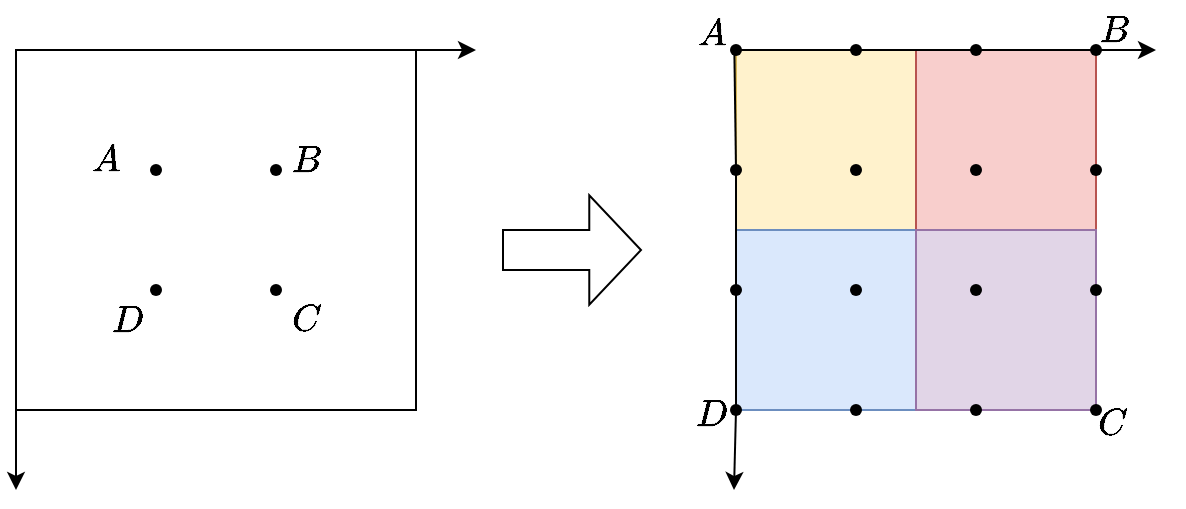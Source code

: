 <mxfile version="20.6.2" type="device"><diagram id="QSY9nehMeszT5Fd6b4Nc" name="第 1 页"><mxGraphModel dx="760" dy="1290" grid="1" gridSize="10" guides="1" tooltips="1" connect="1" arrows="1" fold="1" page="1" pageScale="1" pageWidth="1169" pageHeight="827" math="1" shadow="0"><root><mxCell id="0"/><mxCell id="1" parent="0"/><mxCell id="qxEPbRIBxAuioE-9li70-99" value="" style="rounded=0;whiteSpace=wrap;html=1;fontSize=16;" vertex="1" parent="1"><mxGeometry x="190" y="-680" width="200" height="180" as="geometry"/></mxCell><mxCell id="qxEPbRIBxAuioE-9li70-1" value="" style="rounded=0;whiteSpace=wrap;html=1;fontSize=16;fillColor=#fff2cc;strokeColor=#d6b656;" vertex="1" parent="1"><mxGeometry x="550" y="-680" width="90" height="90" as="geometry"/></mxCell><mxCell id="qxEPbRIBxAuioE-9li70-2" value="" style="rounded=0;whiteSpace=wrap;html=1;fontSize=16;fillColor=#f8cecc;strokeColor=#b85450;" vertex="1" parent="1"><mxGeometry x="640" y="-680" width="90" height="90" as="geometry"/></mxCell><mxCell id="qxEPbRIBxAuioE-9li70-3" value="" style="rounded=0;whiteSpace=wrap;html=1;fontSize=16;fillColor=#dae8fc;strokeColor=#6c8ebf;" vertex="1" parent="1"><mxGeometry x="550" y="-590" width="90" height="90" as="geometry"/></mxCell><mxCell id="qxEPbRIBxAuioE-9li70-4" value="" style="rounded=0;whiteSpace=wrap;html=1;fontSize=16;fillColor=#e1d5e7;strokeColor=#9673a6;" vertex="1" parent="1"><mxGeometry x="640" y="-590" width="90" height="90" as="geometry"/></mxCell><mxCell id="qxEPbRIBxAuioE-9li70-5" value="" style="endArrow=classic;html=1;rounded=0;fontSize=16;startArrow=none;" edge="1" parent="1"><mxGeometry width="50" height="50" relative="1" as="geometry"><mxPoint x="550" y="-500" as="sourcePoint"/><mxPoint x="549.0" y="-460" as="targetPoint"/></mxGeometry></mxCell><mxCell id="qxEPbRIBxAuioE-9li70-6" value="" style="endArrow=classic;html=1;rounded=0;fontSize=16;startArrow=none;" edge="1" parent="1" source="qxEPbRIBxAuioE-9li70-9"><mxGeometry width="50" height="50" relative="1" as="geometry"><mxPoint x="550.0" y="-680" as="sourcePoint"/><mxPoint x="760" y="-680" as="targetPoint"/></mxGeometry></mxCell><mxCell id="qxEPbRIBxAuioE-9li70-7" value="" style="shape=waypoint;sketch=0;size=6;pointerEvents=1;points=[];fillColor=none;resizable=0;rotatable=0;perimeter=centerPerimeter;snapToPoint=1;fontSize=16;" vertex="1" parent="1"><mxGeometry x="530" y="-700" width="40" height="40" as="geometry"/></mxCell><mxCell id="qxEPbRIBxAuioE-9li70-8" value="" style="endArrow=none;html=1;rounded=0;fontSize=16;" edge="1" parent="1" target="qxEPbRIBxAuioE-9li70-7"><mxGeometry width="50" height="50" relative="1" as="geometry"><mxPoint x="550.0" y="-680" as="sourcePoint"/><mxPoint x="760" y="-680" as="targetPoint"/></mxGeometry></mxCell><mxCell id="qxEPbRIBxAuioE-9li70-9" value="" style="shape=waypoint;sketch=0;size=6;pointerEvents=1;points=[];fillColor=none;resizable=0;rotatable=0;perimeter=centerPerimeter;snapToPoint=1;fontSize=16;" vertex="1" parent="1"><mxGeometry x="710" y="-700" width="40" height="40" as="geometry"/></mxCell><mxCell id="qxEPbRIBxAuioE-9li70-10" value="" style="endArrow=none;html=1;rounded=0;fontSize=16;startArrow=none;" edge="1" parent="1" source="qxEPbRIBxAuioE-9li70-23" target="qxEPbRIBxAuioE-9li70-9"><mxGeometry width="50" height="50" relative="1" as="geometry"><mxPoint x="550" y="-680" as="sourcePoint"/><mxPoint x="760" y="-680" as="targetPoint"/></mxGeometry></mxCell><mxCell id="qxEPbRIBxAuioE-9li70-11" value="" style="shape=waypoint;sketch=0;size=6;pointerEvents=1;points=[];fillColor=none;resizable=0;rotatable=0;perimeter=centerPerimeter;snapToPoint=1;fontSize=16;" vertex="1" parent="1"><mxGeometry x="710" y="-520" width="40" height="40" as="geometry"/></mxCell><mxCell id="qxEPbRIBxAuioE-9li70-12" value="" style="shape=waypoint;sketch=0;size=6;pointerEvents=1;points=[];fillColor=none;resizable=0;rotatable=0;perimeter=centerPerimeter;snapToPoint=1;fontSize=16;" vertex="1" parent="1"><mxGeometry x="530" y="-520" width="40" height="40" as="geometry"/></mxCell><mxCell id="qxEPbRIBxAuioE-9li70-13" value="" style="endArrow=none;html=1;rounded=0;fontSize=16;startArrow=none;" edge="1" parent="1" target="qxEPbRIBxAuioE-9li70-12" source="qxEPbRIBxAuioE-9li70-19"><mxGeometry width="50" height="50" relative="1" as="geometry"><mxPoint x="549.17" y="-680" as="sourcePoint"/><mxPoint x="549.0" y="-460" as="targetPoint"/></mxGeometry></mxCell><mxCell id="qxEPbRIBxAuioE-9li70-14" value="" style="shape=waypoint;sketch=0;size=6;pointerEvents=1;points=[];fillColor=none;resizable=0;rotatable=0;perimeter=centerPerimeter;snapToPoint=1;fontSize=16;" vertex="1" parent="1"><mxGeometry x="590" y="-580" width="40" height="40" as="geometry"/></mxCell><mxCell id="qxEPbRIBxAuioE-9li70-15" value="" style="shape=waypoint;sketch=0;size=6;pointerEvents=1;points=[];fillColor=none;resizable=0;rotatable=0;perimeter=centerPerimeter;snapToPoint=1;fontSize=16;" vertex="1" parent="1"><mxGeometry x="590" y="-640" width="40" height="40" as="geometry"/></mxCell><mxCell id="qxEPbRIBxAuioE-9li70-16" value="" style="shape=waypoint;sketch=0;size=6;pointerEvents=1;points=[];fillColor=none;resizable=0;rotatable=0;perimeter=centerPerimeter;snapToPoint=1;fontSize=16;" vertex="1" parent="1"><mxGeometry x="650" y="-640" width="40" height="40" as="geometry"/></mxCell><mxCell id="qxEPbRIBxAuioE-9li70-17" value="" style="shape=waypoint;sketch=0;size=6;pointerEvents=1;points=[];fillColor=none;resizable=0;rotatable=0;perimeter=centerPerimeter;snapToPoint=1;fontSize=16;" vertex="1" parent="1"><mxGeometry x="650" y="-580" width="40" height="40" as="geometry"/></mxCell><mxCell id="qxEPbRIBxAuioE-9li70-18" value="" style="shape=waypoint;sketch=0;size=6;pointerEvents=1;points=[];fillColor=none;resizable=0;rotatable=0;perimeter=centerPerimeter;snapToPoint=1;fontSize=16;" vertex="1" parent="1"><mxGeometry x="590" y="-520" width="40" height="40" as="geometry"/></mxCell><mxCell id="qxEPbRIBxAuioE-9li70-19" value="" style="shape=waypoint;sketch=0;size=6;pointerEvents=1;points=[];fillColor=none;resizable=0;rotatable=0;perimeter=centerPerimeter;snapToPoint=1;fontSize=16;" vertex="1" parent="1"><mxGeometry x="530" y="-580" width="40" height="40" as="geometry"/></mxCell><mxCell id="qxEPbRIBxAuioE-9li70-20" value="" style="endArrow=none;html=1;rounded=0;fontSize=16;startArrow=none;" edge="1" parent="1" source="qxEPbRIBxAuioE-9li70-21" target="qxEPbRIBxAuioE-9li70-19"><mxGeometry width="50" height="50" relative="1" as="geometry"><mxPoint x="549.17" y="-680" as="sourcePoint"/><mxPoint x="550" y="-500" as="targetPoint"/></mxGeometry></mxCell><mxCell id="qxEPbRIBxAuioE-9li70-21" value="" style="shape=waypoint;sketch=0;size=6;pointerEvents=1;points=[];fillColor=none;resizable=0;rotatable=0;perimeter=centerPerimeter;snapToPoint=1;fontSize=16;" vertex="1" parent="1"><mxGeometry x="530" y="-640" width="40" height="40" as="geometry"/></mxCell><mxCell id="qxEPbRIBxAuioE-9li70-22" value="" style="endArrow=none;html=1;rounded=0;fontSize=16;" edge="1" parent="1" target="qxEPbRIBxAuioE-9li70-21"><mxGeometry width="50" height="50" relative="1" as="geometry"><mxPoint x="549.17" y="-680" as="sourcePoint"/><mxPoint x="550" y="-560" as="targetPoint"/></mxGeometry></mxCell><mxCell id="qxEPbRIBxAuioE-9li70-23" value="" style="shape=waypoint;sketch=0;size=6;pointerEvents=1;points=[];fillColor=none;resizable=0;rotatable=0;perimeter=centerPerimeter;snapToPoint=1;fontSize=16;" vertex="1" parent="1"><mxGeometry x="590" y="-700" width="40" height="40" as="geometry"/></mxCell><mxCell id="qxEPbRIBxAuioE-9li70-24" value="" style="endArrow=none;html=1;rounded=0;fontSize=16;startArrow=none;" edge="1" parent="1" source="qxEPbRIBxAuioE-9li70-7" target="qxEPbRIBxAuioE-9li70-23"><mxGeometry width="50" height="50" relative="1" as="geometry"><mxPoint x="550" y="-680" as="sourcePoint"/><mxPoint x="730" y="-680" as="targetPoint"/></mxGeometry></mxCell><mxCell id="qxEPbRIBxAuioE-9li70-25" value="" style="shape=waypoint;sketch=0;size=6;pointerEvents=1;points=[];fillColor=none;resizable=0;rotatable=0;perimeter=centerPerimeter;snapToPoint=1;fontSize=16;" vertex="1" parent="1"><mxGeometry x="650" y="-700" width="40" height="40" as="geometry"/></mxCell><mxCell id="qxEPbRIBxAuioE-9li70-26" value="" style="shape=waypoint;sketch=0;size=6;pointerEvents=1;points=[];fillColor=none;resizable=0;rotatable=0;perimeter=centerPerimeter;snapToPoint=1;fontSize=16;" vertex="1" parent="1"><mxGeometry x="710" y="-640" width="40" height="40" as="geometry"/></mxCell><mxCell id="qxEPbRIBxAuioE-9li70-27" value="" style="shape=waypoint;sketch=0;size=6;pointerEvents=1;points=[];fillColor=none;resizable=0;rotatable=0;perimeter=centerPerimeter;snapToPoint=1;fontSize=16;" vertex="1" parent="1"><mxGeometry x="650" y="-520" width="40" height="40" as="geometry"/></mxCell><mxCell id="qxEPbRIBxAuioE-9li70-28" value="" style="shape=waypoint;sketch=0;size=6;pointerEvents=1;points=[];fillColor=none;resizable=0;rotatable=0;perimeter=centerPerimeter;snapToPoint=1;fontSize=16;" vertex="1" parent="1"><mxGeometry x="710" y="-580" width="40" height="40" as="geometry"/></mxCell><mxCell id="qxEPbRIBxAuioE-9li70-29" value="&lt;font style=&quot;font-size: 16px;&quot;&gt;$$A$$&lt;/font&gt;" style="text;html=1;align=center;verticalAlign=middle;resizable=0;points=[];autosize=1;strokeColor=none;fillColor=none;" vertex="1" parent="1"><mxGeometry x="503" y="-703" width="70" height="30" as="geometry"/></mxCell><mxCell id="qxEPbRIBxAuioE-9li70-30" value="&lt;font style=&quot;font-size: 16px;&quot;&gt;$$B$$&lt;/font&gt;" style="text;html=1;align=center;verticalAlign=middle;resizable=0;points=[];autosize=1;strokeColor=none;fillColor=none;" vertex="1" parent="1"><mxGeometry x="704" y="-705" width="70" height="30" as="geometry"/></mxCell><mxCell id="qxEPbRIBxAuioE-9li70-31" value="&lt;font style=&quot;font-size: 16px;&quot;&gt;$$C$$&lt;/font&gt;" style="text;html=1;align=center;verticalAlign=middle;resizable=0;points=[];autosize=1;strokeColor=none;fillColor=none;" vertex="1" parent="1"><mxGeometry x="703" y="-508" width="70" height="30" as="geometry"/></mxCell><mxCell id="qxEPbRIBxAuioE-9li70-32" value="&lt;font style=&quot;font-size: 16px;&quot;&gt;$$D$$&lt;/font&gt;" style="text;html=1;align=center;verticalAlign=middle;resizable=0;points=[];autosize=1;strokeColor=none;fillColor=none;" vertex="1" parent="1"><mxGeometry x="502" y="-513" width="70" height="30" as="geometry"/></mxCell><mxCell id="qxEPbRIBxAuioE-9li70-70" value="" style="shape=waypoint;sketch=0;size=6;pointerEvents=1;points=[];fillColor=none;resizable=0;rotatable=0;perimeter=centerPerimeter;snapToPoint=1;fontSize=16;" vertex="1" parent="1"><mxGeometry x="240" y="-640" width="40" height="40" as="geometry"/></mxCell><mxCell id="qxEPbRIBxAuioE-9li70-72" value="" style="shape=waypoint;sketch=0;size=6;pointerEvents=1;points=[];fillColor=none;resizable=0;rotatable=0;perimeter=centerPerimeter;snapToPoint=1;fontSize=16;" vertex="1" parent="1"><mxGeometry x="300" y="-640" width="40" height="40" as="geometry"/></mxCell><mxCell id="qxEPbRIBxAuioE-9li70-74" value="" style="shape=waypoint;sketch=0;size=6;pointerEvents=1;points=[];fillColor=none;resizable=0;rotatable=0;perimeter=centerPerimeter;snapToPoint=1;fontSize=16;" vertex="1" parent="1"><mxGeometry x="300" y="-580" width="40" height="40" as="geometry"/></mxCell><mxCell id="qxEPbRIBxAuioE-9li70-75" value="" style="shape=waypoint;sketch=0;size=6;pointerEvents=1;points=[];fillColor=none;resizable=0;rotatable=0;perimeter=centerPerimeter;snapToPoint=1;fontSize=16;" vertex="1" parent="1"><mxGeometry x="240" y="-580" width="40" height="40" as="geometry"/></mxCell><mxCell id="qxEPbRIBxAuioE-9li70-92" value="&lt;font style=&quot;font-size: 16px;&quot;&gt;$$A$$&lt;/font&gt;" style="text;html=1;align=center;verticalAlign=middle;resizable=0;points=[];autosize=1;strokeColor=none;fillColor=none;" vertex="1" parent="1"><mxGeometry x="200" y="-640" width="70" height="30" as="geometry"/></mxCell><mxCell id="qxEPbRIBxAuioE-9li70-93" value="&lt;font style=&quot;font-size: 16px;&quot;&gt;$$B$$&lt;/font&gt;" style="text;html=1;align=center;verticalAlign=middle;resizable=0;points=[];autosize=1;strokeColor=none;fillColor=none;" vertex="1" parent="1"><mxGeometry x="300" y="-640" width="70" height="30" as="geometry"/></mxCell><mxCell id="qxEPbRIBxAuioE-9li70-94" value="&lt;font style=&quot;font-size: 16px;&quot;&gt;$$C$$&lt;/font&gt;" style="text;html=1;align=center;verticalAlign=middle;resizable=0;points=[];autosize=1;strokeColor=none;fillColor=none;" vertex="1" parent="1"><mxGeometry x="300" y="-560" width="70" height="30" as="geometry"/></mxCell><mxCell id="qxEPbRIBxAuioE-9li70-95" value="&lt;font style=&quot;font-size: 16px;&quot;&gt;$$D$$&lt;/font&gt;" style="text;html=1;align=center;verticalAlign=middle;resizable=0;points=[];autosize=1;strokeColor=none;fillColor=none;" vertex="1" parent="1"><mxGeometry x="210" y="-560" width="70" height="30" as="geometry"/></mxCell><mxCell id="qxEPbRIBxAuioE-9li70-97" value="" style="endArrow=classic;html=1;rounded=0;fontSize=16;" edge="1" parent="1"><mxGeometry width="50" height="50" relative="1" as="geometry"><mxPoint x="190" y="-680" as="sourcePoint"/><mxPoint x="190" y="-460" as="targetPoint"/></mxGeometry></mxCell><mxCell id="qxEPbRIBxAuioE-9li70-98" value="" style="endArrow=classic;html=1;rounded=0;fontSize=16;" edge="1" parent="1"><mxGeometry width="50" height="50" relative="1" as="geometry"><mxPoint x="190" y="-680" as="sourcePoint"/><mxPoint x="420" y="-680" as="targetPoint"/></mxGeometry></mxCell><mxCell id="qxEPbRIBxAuioE-9li70-100" value="" style="shape=flexArrow;endArrow=classic;html=1;rounded=0;fontSize=16;endWidth=33.714;endSize=8.286;width=20;" edge="1" parent="1"><mxGeometry width="50" height="50" relative="1" as="geometry"><mxPoint x="433" y="-580" as="sourcePoint"/><mxPoint x="503" y="-580" as="targetPoint"/></mxGeometry></mxCell></root></mxGraphModel></diagram></mxfile>